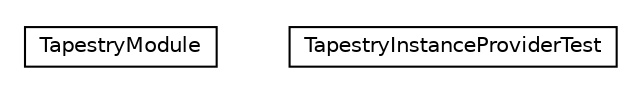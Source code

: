 #!/usr/local/bin/dot
#
# Class diagram 
# Generated by UMLGraph version R5_6_6-8-g8d7759 (http://www.umlgraph.org/)
#

digraph G {
	edge [fontname="Helvetica",fontsize=10,labelfontname="Helvetica",labelfontsize=10];
	node [fontname="Helvetica",fontsize=10,shape=plaintext];
	nodesep=0.25;
	ranksep=0.5;
	// org.dayatang.ioc.tapestry.factory.TapestryModule
	c0 [label=<<table title="org.dayatang.ioc.tapestry.factory.TapestryModule" border="0" cellborder="1" cellspacing="0" cellpadding="2" port="p" href="./TapestryModule.html">
		<tr><td><table border="0" cellspacing="0" cellpadding="1">
<tr><td align="center" balign="center"> TapestryModule </td></tr>
		</table></td></tr>
		</table>>, URL="./TapestryModule.html", fontname="Helvetica", fontcolor="black", fontsize=10.0];
	// org.dayatang.ioc.tapestry.factory.TapestryInstanceProviderTest
	c1 [label=<<table title="org.dayatang.ioc.tapestry.factory.TapestryInstanceProviderTest" border="0" cellborder="1" cellspacing="0" cellpadding="2" port="p" href="./TapestryInstanceProviderTest.html">
		<tr><td><table border="0" cellspacing="0" cellpadding="1">
<tr><td align="center" balign="center"> TapestryInstanceProviderTest </td></tr>
		</table></td></tr>
		</table>>, URL="./TapestryInstanceProviderTest.html", fontname="Helvetica", fontcolor="black", fontsize=10.0];
}

